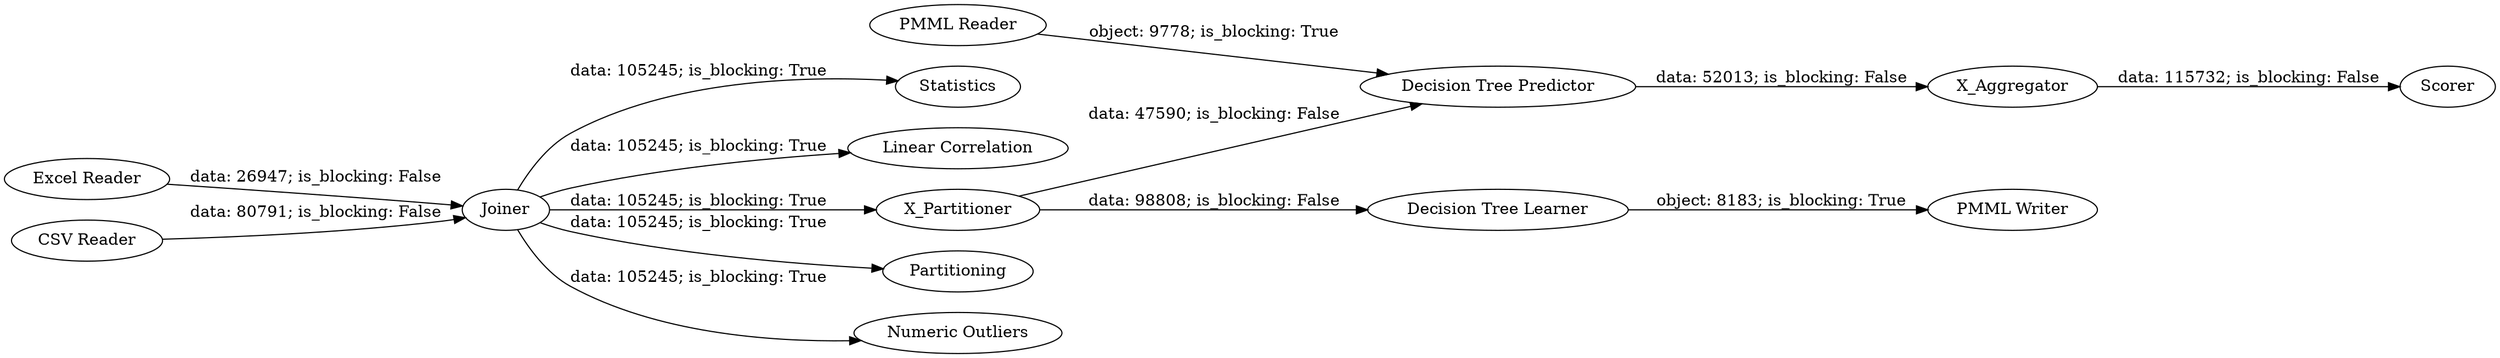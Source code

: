 digraph {
	"4863276946104328092_9" [label="PMML Writer"]
	"4863276946104328092_3" [label=Joiner]
	"4863276946104328092_8" [label="Decision Tree Predictor"]
	"4863276946104328092_14" [label=Statistics]
	"4863276946104328092_19" [label=X_Aggregator]
	"4863276946104328092_11" [label="PMML Reader"]
	"4863276946104328092_2" [label="Excel Reader"]
	"4863276946104328092_15" [label="Linear Correlation"]
	"4863276946104328092_18" [label=X_Partitioner]
	"4863276946104328092_6" [label=Partitioning]
	"4863276946104328092_10" [label=Scorer]
	"4863276946104328092_1" [label="CSV Reader"]
	"4863276946104328092_16" [label="Numeric Outliers"]
	"4863276946104328092_5" [label="Decision Tree Learner"]
	"4863276946104328092_1" -> "4863276946104328092_3" [label="data: 80791; is_blocking: False"]
	"4863276946104328092_3" -> "4863276946104328092_16" [label="data: 105245; is_blocking: True"]
	"4863276946104328092_19" -> "4863276946104328092_10" [label="data: 115732; is_blocking: False"]
	"4863276946104328092_3" -> "4863276946104328092_15" [label="data: 105245; is_blocking: True"]
	"4863276946104328092_8" -> "4863276946104328092_19" [label="data: 52013; is_blocking: False"]
	"4863276946104328092_3" -> "4863276946104328092_14" [label="data: 105245; is_blocking: True"]
	"4863276946104328092_18" -> "4863276946104328092_8" [label="data: 47590; is_blocking: False"]
	"4863276946104328092_2" -> "4863276946104328092_3" [label="data: 26947; is_blocking: False"]
	"4863276946104328092_11" -> "4863276946104328092_8" [label="object: 9778; is_blocking: True"]
	"4863276946104328092_18" -> "4863276946104328092_5" [label="data: 98808; is_blocking: False"]
	"4863276946104328092_5" -> "4863276946104328092_9" [label="object: 8183; is_blocking: True"]
	"4863276946104328092_3" -> "4863276946104328092_18" [label="data: 105245; is_blocking: True"]
	"4863276946104328092_3" -> "4863276946104328092_6" [label="data: 105245; is_blocking: True"]
	rankdir=LR
}
